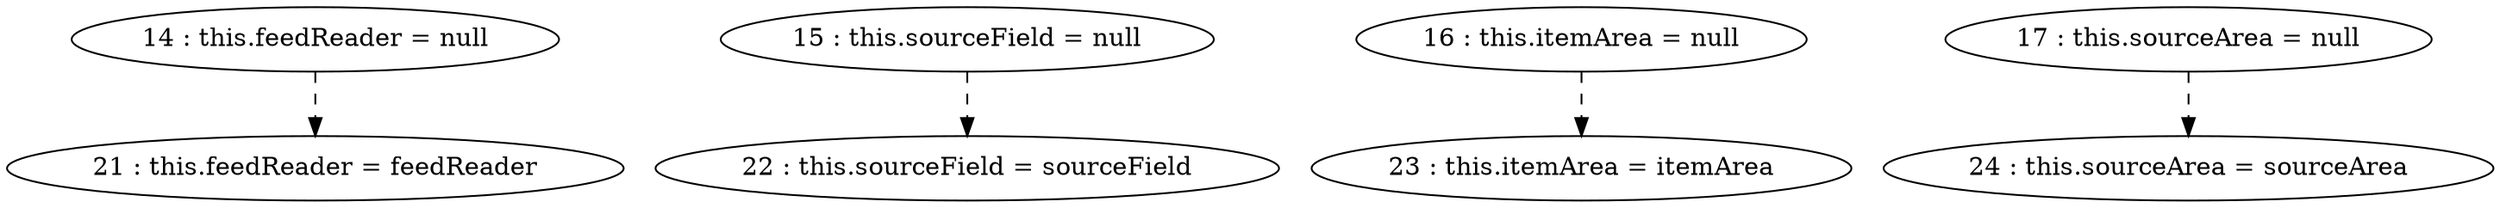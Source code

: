digraph G {
"14 : this.feedReader = null"
"14 : this.feedReader = null" -> "21 : this.feedReader = feedReader" [style=dashed]
"15 : this.sourceField = null"
"15 : this.sourceField = null" -> "22 : this.sourceField = sourceField" [style=dashed]
"16 : this.itemArea = null"
"16 : this.itemArea = null" -> "23 : this.itemArea = itemArea" [style=dashed]
"17 : this.sourceArea = null"
"17 : this.sourceArea = null" -> "24 : this.sourceArea = sourceArea" [style=dashed]
"21 : this.feedReader = feedReader"
"22 : this.sourceField = sourceField"
"23 : this.itemArea = itemArea"
"24 : this.sourceArea = sourceArea"
}